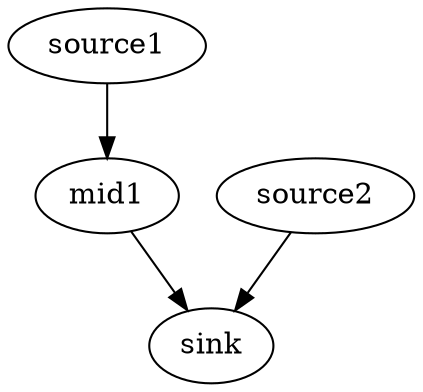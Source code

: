 strict digraph test {
    source1;
    source2;
    mid1;
    sink;

    source1:"source1" -> mid1:"source1"
    source2:"source2" -> sink:"source2"

    mid1:"mid1" -> sink:"mid1"
}